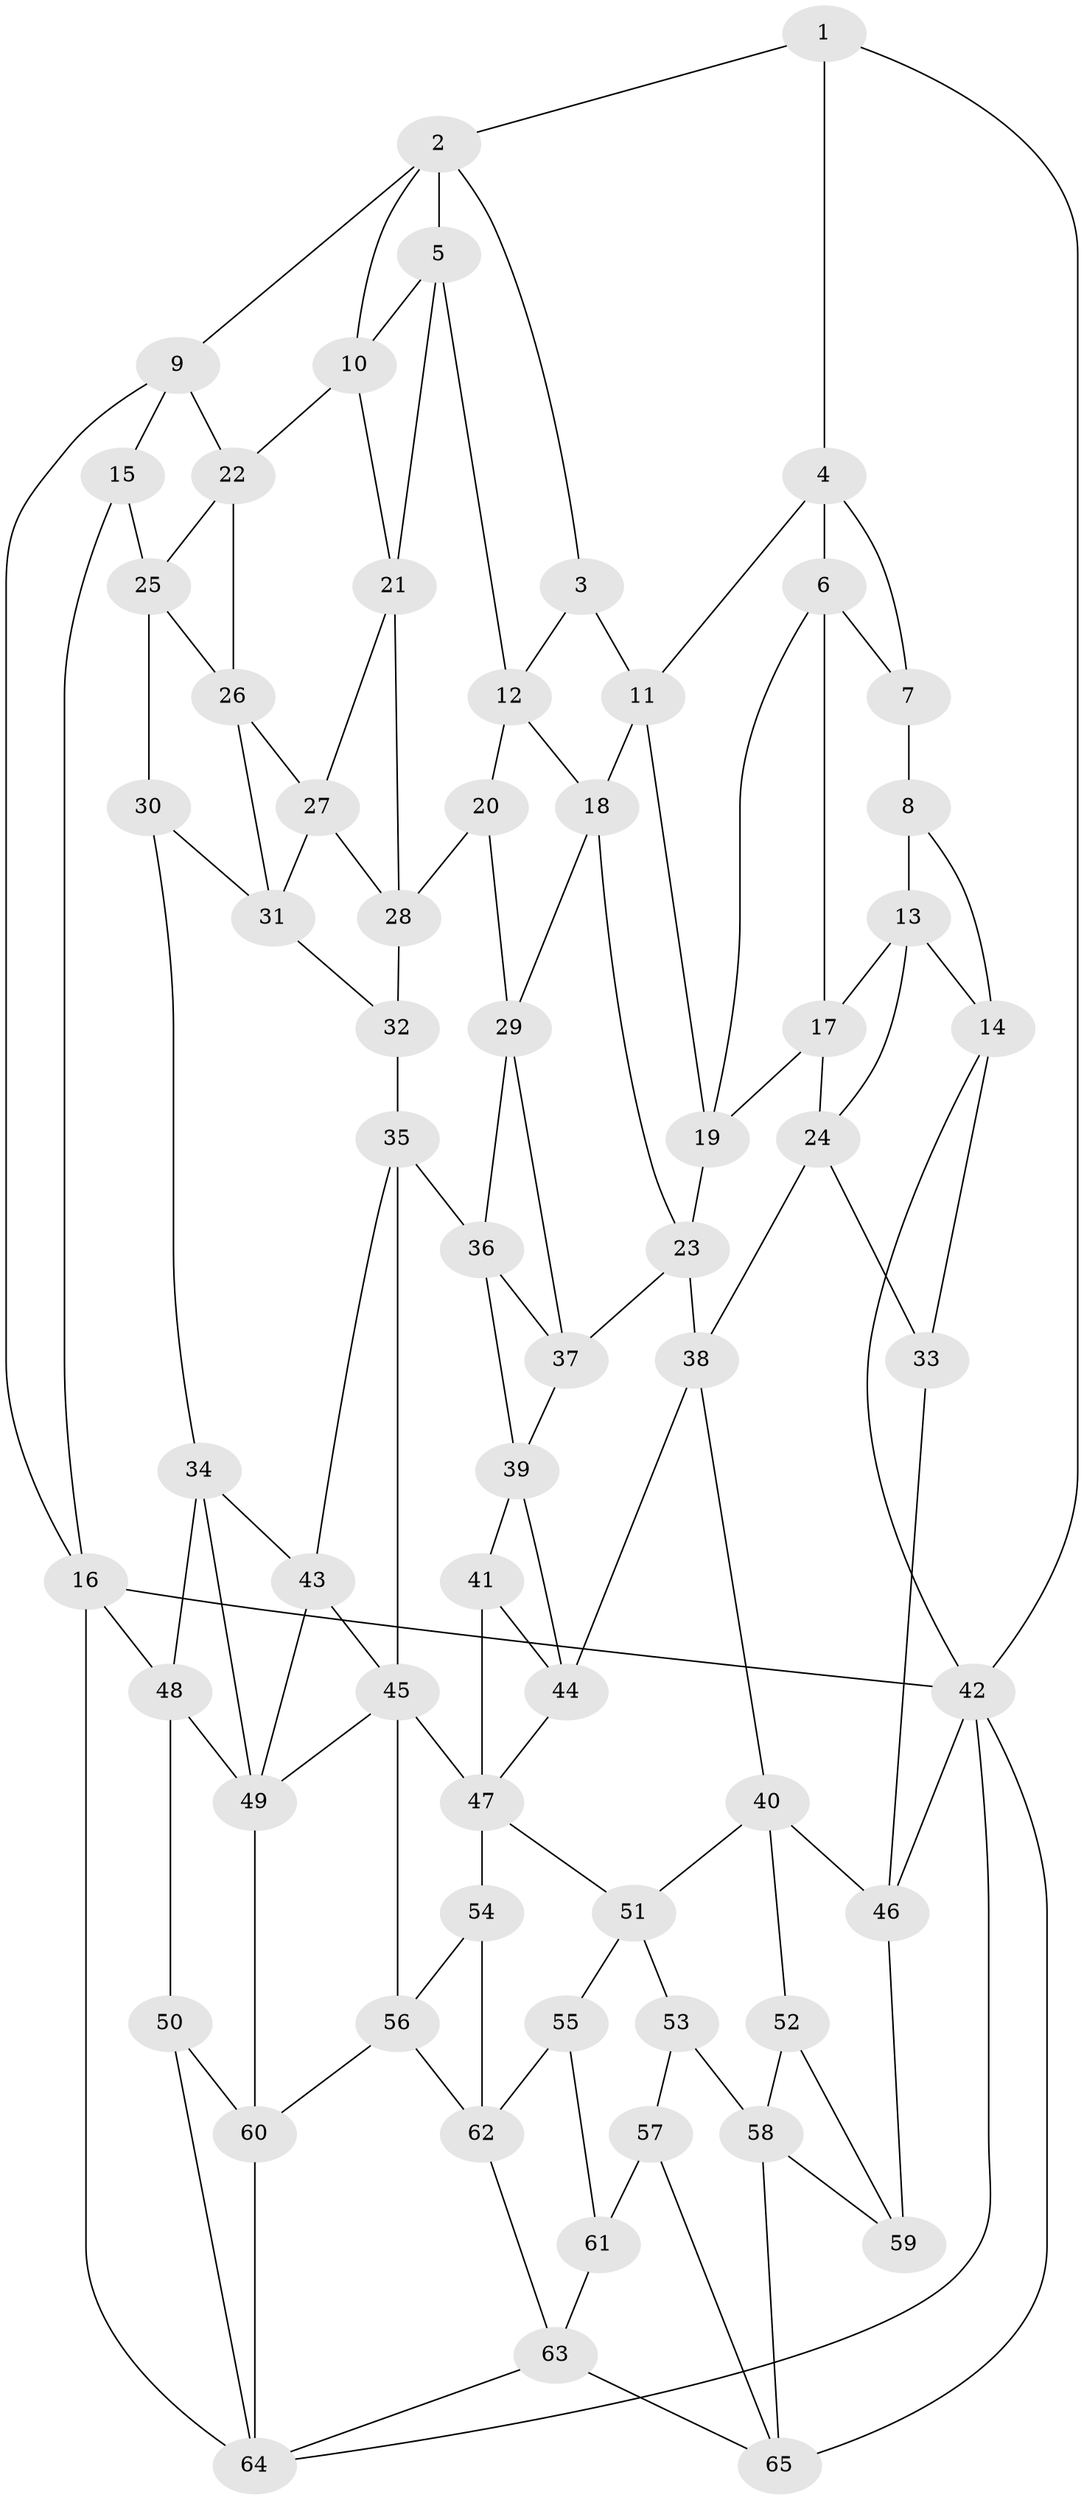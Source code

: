 // original degree distribution, {3: 0.015384615384615385, 5: 0.5384615384615384, 4: 0.23076923076923078, 6: 0.2153846153846154}
// Generated by graph-tools (version 1.1) at 2025/27/03/09/25 03:27:06]
// undirected, 65 vertices, 125 edges
graph export_dot {
graph [start="1"]
  node [color=gray90,style=filled];
  1;
  2;
  3;
  4;
  5;
  6;
  7;
  8;
  9;
  10;
  11;
  12;
  13;
  14;
  15;
  16;
  17;
  18;
  19;
  20;
  21;
  22;
  23;
  24;
  25;
  26;
  27;
  28;
  29;
  30;
  31;
  32;
  33;
  34;
  35;
  36;
  37;
  38;
  39;
  40;
  41;
  42;
  43;
  44;
  45;
  46;
  47;
  48;
  49;
  50;
  51;
  52;
  53;
  54;
  55;
  56;
  57;
  58;
  59;
  60;
  61;
  62;
  63;
  64;
  65;
  1 -- 2 [weight=1.0];
  1 -- 4 [weight=1.0];
  1 -- 42 [weight=1.0];
  2 -- 3 [weight=1.0];
  2 -- 5 [weight=1.0];
  2 -- 9 [weight=1.0];
  2 -- 10 [weight=1.0];
  3 -- 11 [weight=1.0];
  3 -- 12 [weight=1.0];
  4 -- 6 [weight=1.0];
  4 -- 7 [weight=1.0];
  4 -- 11 [weight=1.0];
  5 -- 10 [weight=1.0];
  5 -- 12 [weight=1.0];
  5 -- 21 [weight=1.0];
  6 -- 7 [weight=1.0];
  6 -- 17 [weight=1.0];
  6 -- 19 [weight=1.0];
  7 -- 8 [weight=2.0];
  8 -- 13 [weight=1.0];
  8 -- 14 [weight=1.0];
  9 -- 15 [weight=1.0];
  9 -- 16 [weight=1.0];
  9 -- 22 [weight=1.0];
  10 -- 21 [weight=1.0];
  10 -- 22 [weight=1.0];
  11 -- 18 [weight=1.0];
  11 -- 19 [weight=1.0];
  12 -- 18 [weight=1.0];
  12 -- 20 [weight=1.0];
  13 -- 14 [weight=1.0];
  13 -- 17 [weight=1.0];
  13 -- 24 [weight=1.0];
  14 -- 33 [weight=1.0];
  14 -- 42 [weight=1.0];
  15 -- 16 [weight=1.0];
  15 -- 25 [weight=1.0];
  16 -- 42 [weight=1.0];
  16 -- 48 [weight=1.0];
  16 -- 64 [weight=1.0];
  17 -- 19 [weight=1.0];
  17 -- 24 [weight=1.0];
  18 -- 23 [weight=1.0];
  18 -- 29 [weight=1.0];
  19 -- 23 [weight=1.0];
  20 -- 28 [weight=1.0];
  20 -- 29 [weight=1.0];
  21 -- 27 [weight=1.0];
  21 -- 28 [weight=1.0];
  22 -- 25 [weight=1.0];
  22 -- 26 [weight=1.0];
  23 -- 37 [weight=1.0];
  23 -- 38 [weight=1.0];
  24 -- 33 [weight=1.0];
  24 -- 38 [weight=1.0];
  25 -- 26 [weight=1.0];
  25 -- 30 [weight=1.0];
  26 -- 27 [weight=1.0];
  26 -- 31 [weight=1.0];
  27 -- 28 [weight=1.0];
  27 -- 31 [weight=1.0];
  28 -- 32 [weight=1.0];
  29 -- 36 [weight=1.0];
  29 -- 37 [weight=1.0];
  30 -- 31 [weight=1.0];
  30 -- 34 [weight=1.0];
  31 -- 32 [weight=1.0];
  32 -- 35 [weight=1.0];
  33 -- 46 [weight=2.0];
  34 -- 43 [weight=1.0];
  34 -- 48 [weight=1.0];
  34 -- 49 [weight=1.0];
  35 -- 36 [weight=1.0];
  35 -- 43 [weight=1.0];
  35 -- 45 [weight=1.0];
  36 -- 37 [weight=1.0];
  36 -- 39 [weight=1.0];
  37 -- 39 [weight=1.0];
  38 -- 40 [weight=1.0];
  38 -- 44 [weight=1.0];
  39 -- 41 [weight=1.0];
  39 -- 44 [weight=1.0];
  40 -- 46 [weight=1.0];
  40 -- 51 [weight=1.0];
  40 -- 52 [weight=1.0];
  41 -- 44 [weight=1.0];
  41 -- 47 [weight=1.0];
  42 -- 46 [weight=1.0];
  42 -- 64 [weight=1.0];
  42 -- 65 [weight=1.0];
  43 -- 45 [weight=1.0];
  43 -- 49 [weight=1.0];
  44 -- 47 [weight=1.0];
  45 -- 47 [weight=2.0];
  45 -- 49 [weight=1.0];
  45 -- 56 [weight=1.0];
  46 -- 59 [weight=2.0];
  47 -- 51 [weight=1.0];
  47 -- 54 [weight=1.0];
  48 -- 49 [weight=2.0];
  48 -- 50 [weight=1.0];
  49 -- 60 [weight=1.0];
  50 -- 60 [weight=1.0];
  50 -- 64 [weight=1.0];
  51 -- 53 [weight=1.0];
  51 -- 55 [weight=1.0];
  52 -- 58 [weight=1.0];
  52 -- 59 [weight=1.0];
  53 -- 57 [weight=1.0];
  53 -- 58 [weight=1.0];
  54 -- 56 [weight=1.0];
  54 -- 62 [weight=1.0];
  55 -- 61 [weight=1.0];
  55 -- 62 [weight=1.0];
  56 -- 60 [weight=1.0];
  56 -- 62 [weight=1.0];
  57 -- 61 [weight=2.0];
  57 -- 65 [weight=1.0];
  58 -- 59 [weight=1.0];
  58 -- 65 [weight=1.0];
  60 -- 64 [weight=1.0];
  61 -- 63 [weight=1.0];
  62 -- 63 [weight=1.0];
  63 -- 64 [weight=1.0];
  63 -- 65 [weight=1.0];
}

